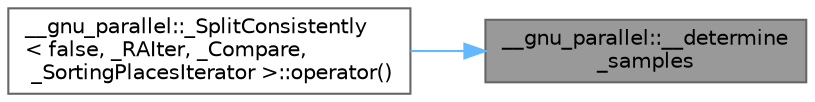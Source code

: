 digraph "__gnu_parallel::__determine_samples"
{
 // LATEX_PDF_SIZE
  bgcolor="transparent";
  edge [fontname=Helvetica,fontsize=10,labelfontname=Helvetica,labelfontsize=10];
  node [fontname=Helvetica,fontsize=10,shape=box,height=0.2,width=0.4];
  rankdir="RL";
  Node1 [id="Node000001",label="__gnu_parallel::__determine\l_samples",height=0.2,width=0.4,color="gray40", fillcolor="grey60", style="filled", fontcolor="black",tooltip="Select _M_samples from a sequence."];
  Node1 -> Node2 [id="edge2_Node000001_Node000002",dir="back",color="steelblue1",style="solid",tooltip=" "];
  Node2 [id="Node000002",label="__gnu_parallel::_SplitConsistently\l\< false, _RAIter, _Compare,\l _SortingPlacesIterator \>::operator()",height=0.2,width=0.4,color="grey40", fillcolor="white", style="filled",URL="$struct____gnu__parallel_1_1___split_consistently_3_01false_00_01___r_a_iter_00_01___compare_00_02e8a2baf2019ec7bfe13dbc6d2774065.html#a9bce2d3f03bdc60e1de14c2b79544a32",tooltip=" "];
}
